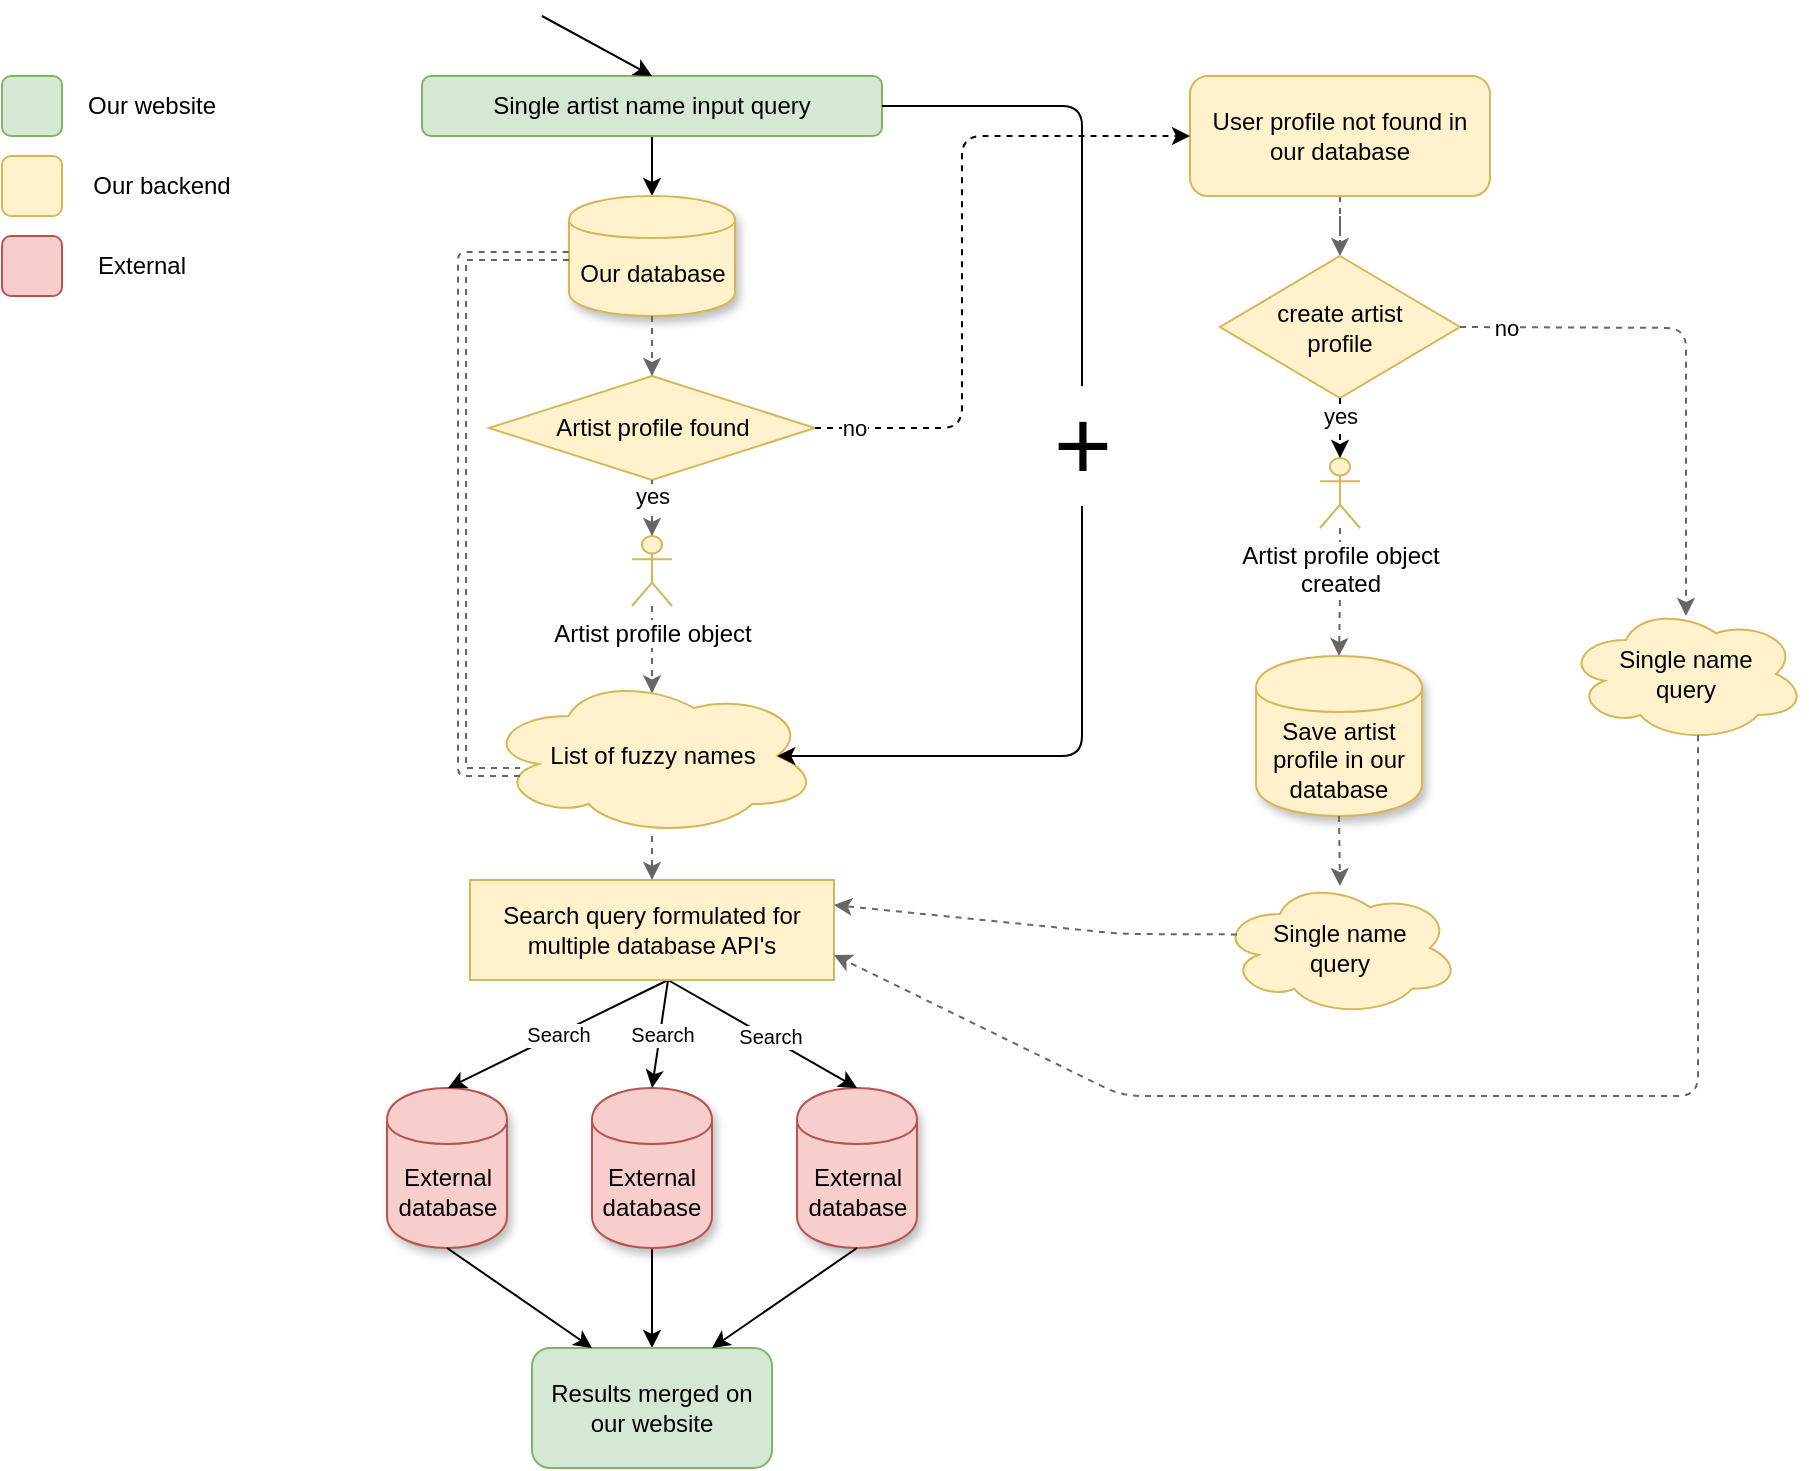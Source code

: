 <mxfile version="10.7.5" type="github"><diagram id="wZGjfyK-HU4nHxBVEcKX" name="Page-1"><mxGraphModel dx="918" dy="564" grid="1" gridSize="10" guides="1" tooltips="1" connect="1" arrows="1" fold="1" page="1" pageScale="1" pageWidth="827" pageHeight="1169" math="0" shadow="0"><root><mxCell id="0"/><mxCell id="1" parent="0"/><mxCell id="qMHeaKAipEH-L_1I2ADk-6" value="" style="edgeStyle=orthogonalEdgeStyle;rounded=0;orthogonalLoop=1;jettySize=auto;html=1;" parent="1" source="qMHeaKAipEH-L_1I2ADk-1" target="qMHeaKAipEH-L_1I2ADk-2" edge="1"><mxGeometry relative="1" as="geometry"/></mxCell><mxCell id="qMHeaKAipEH-L_1I2ADk-1" value="Single artist name input query" style="rounded=1;whiteSpace=wrap;html=1;glass=0;shadow=0;fillColor=#d5e8d4;strokeColor=#82b366;" parent="1" vertex="1"><mxGeometry x="214" y="124" width="230" height="30" as="geometry"/></mxCell><mxCell id="qMHeaKAipEH-L_1I2ADk-2" value="Our database" style="shape=cylinder;whiteSpace=wrap;html=1;boundedLbl=1;backgroundOutline=1;shadow=1;fillColor=#fff2cc;strokeColor=#d6b656;" parent="1" vertex="1"><mxGeometry x="287.5" y="184" width="83" height="60" as="geometry"/></mxCell><mxCell id="qMHeaKAipEH-L_1I2ADk-12" value="" style="edgeStyle=orthogonalEdgeStyle;rounded=0;orthogonalLoop=1;jettySize=auto;html=1;entryX=0.5;entryY=0.108;entryDx=0;entryDy=0;entryPerimeter=0;dashed=1;fillColor=#f5f5f5;strokeColor=#666666;" parent="1" source="qMHeaKAipEH-L_1I2ADk-3" target="qMHeaKAipEH-L_1I2ADk-8" edge="1"><mxGeometry relative="1" as="geometry"/></mxCell><mxCell id="qMHeaKAipEH-L_1I2ADk-3" value="Artist profile object" style="shape=umlActor;verticalLabelPosition=bottom;labelBackgroundColor=#ffffff;verticalAlign=top;html=1;outlineConnect=0;shadow=0;fillColor=#fff2cc;strokeColor=#d6b656;" parent="1" vertex="1"><mxGeometry x="319" y="354" width="20" height="35" as="geometry"/></mxCell><mxCell id="qMHeaKAipEH-L_1I2ADk-8" value="List of fuzzy names" style="ellipse;shape=cloud;whiteSpace=wrap;html=1;fillColor=#fff2cc;strokeColor=#d6b656;" parent="1" vertex="1"><mxGeometry x="245.5" y="424" width="167" height="80" as="geometry"/></mxCell><mxCell id="qMHeaKAipEH-L_1I2ADk-13" value="External database" style="shape=cylinder;whiteSpace=wrap;html=1;boundedLbl=1;backgroundOutline=1;shadow=1;fillColor=#f8cecc;strokeColor=#b85450;" parent="1" vertex="1"><mxGeometry x="196.5" y="630" width="60" height="80" as="geometry"/></mxCell><mxCell id="qMHeaKAipEH-L_1I2ADk-23" value="" style="edgeStyle=orthogonalEdgeStyle;rounded=0;orthogonalLoop=1;jettySize=auto;html=1;" parent="1" source="qMHeaKAipEH-L_1I2ADk-14" target="qMHeaKAipEH-L_1I2ADk-22" edge="1"><mxGeometry relative="1" as="geometry"/></mxCell><mxCell id="qMHeaKAipEH-L_1I2ADk-14" value="&lt;span&gt;External database&lt;/span&gt;" style="shape=cylinder;whiteSpace=wrap;html=1;boundedLbl=1;backgroundOutline=1;shadow=1;fillColor=#f8cecc;strokeColor=#b85450;" parent="1" vertex="1"><mxGeometry x="299" y="630" width="60" height="80" as="geometry"/></mxCell><mxCell id="qMHeaKAipEH-L_1I2ADk-15" value="&lt;span&gt;External database&lt;/span&gt;" style="shape=cylinder;whiteSpace=wrap;html=1;boundedLbl=1;backgroundOutline=1;shadow=1;fillColor=#f8cecc;strokeColor=#b85450;" parent="1" vertex="1"><mxGeometry x="401.5" y="630" width="60" height="80" as="geometry"/></mxCell><mxCell id="qMHeaKAipEH-L_1I2ADk-16" value="Search" style="endArrow=classic;html=1;entryX=0.5;entryY=0;entryDx=0;entryDy=0;fontSize=10;" parent="1" edge="1"><mxGeometry width="50" height="50" relative="1" as="geometry"><mxPoint x="337" y="576" as="sourcePoint"/><mxPoint x="227" y="630" as="targetPoint"/></mxGeometry></mxCell><mxCell id="qMHeaKAipEH-L_1I2ADk-17" value="" style="endArrow=classic;html=1;exitX=0.55;exitY=0.95;exitDx=0;exitDy=0;exitPerimeter=0;entryX=0.5;entryY=0;entryDx=0;entryDy=0;" parent="1" target="qMHeaKAipEH-L_1I2ADk-14" edge="1"><mxGeometry width="50" height="50" relative="1" as="geometry"><mxPoint x="337" y="576" as="sourcePoint"/><mxPoint x="344" y="660" as="targetPoint"/></mxGeometry></mxCell><mxCell id="qMHeaKAipEH-L_1I2ADk-28" value="&lt;span style=&quot;font-size: 10px;&quot;&gt;Search&lt;/span&gt;" style="text;html=1;resizable=0;points=[];align=center;verticalAlign=middle;labelBackgroundColor=#ffffff;fontSize=10;" parent="qMHeaKAipEH-L_1I2ADk-17" vertex="1" connectable="0"><mxGeometry x="-0.119" y="2" relative="1" as="geometry"><mxPoint x="-1.5" y="3" as="offset"/></mxGeometry></mxCell><mxCell id="qMHeaKAipEH-L_1I2ADk-18" value="" style="endArrow=classic;html=1;exitX=0.55;exitY=0.95;exitDx=0;exitDy=0;exitPerimeter=0;entryX=0.5;entryY=0;entryDx=0;entryDy=0;" parent="1" target="qMHeaKAipEH-L_1I2ADk-15" edge="1"><mxGeometry width="50" height="50" relative="1" as="geometry"><mxPoint x="337" y="576" as="sourcePoint"/><mxPoint x="544" y="570" as="targetPoint"/></mxGeometry></mxCell><mxCell id="qMHeaKAipEH-L_1I2ADk-29" value="&lt;span style=&quot;font-size: 10px;&quot;&gt;Search&lt;/span&gt;" style="text;html=1;resizable=0;points=[];align=center;verticalAlign=middle;labelBackgroundColor=#ffffff;fontSize=10;" parent="qMHeaKAipEH-L_1I2ADk-18" vertex="1" connectable="0"><mxGeometry x="0.065" y="1" relative="1" as="geometry"><mxPoint as="offset"/></mxGeometry></mxCell><mxCell id="qMHeaKAipEH-L_1I2ADk-21" value="&lt;font style=&quot;font-size: 50px&quot;&gt;+&lt;/font&gt;" style="endArrow=classic;html=1;exitX=1;exitY=0.5;exitDx=0;exitDy=0;entryX=0.875;entryY=0.5;entryDx=0;entryDy=0;entryPerimeter=0;" parent="1" source="qMHeaKAipEH-L_1I2ADk-1" target="qMHeaKAipEH-L_1I2ADk-8" edge="1"><mxGeometry x="-0.07" width="50" height="50" relative="1" as="geometry"><mxPoint x="461.5" y="154" as="sourcePoint"/><mxPoint x="511.5" y="104" as="targetPoint"/><Array as="points"><mxPoint x="544" y="139"/><mxPoint x="544" y="464"/></Array><mxPoint as="offset"/></mxGeometry></mxCell><mxCell id="qMHeaKAipEH-L_1I2ADk-22" value="Results merged on our website" style="rounded=1;whiteSpace=wrap;html=1;fillColor=#d5e8d4;strokeColor=#82b366;" parent="1" vertex="1"><mxGeometry x="269" y="760" width="120" height="60" as="geometry"/></mxCell><mxCell id="qMHeaKAipEH-L_1I2ADk-24" value="" style="endArrow=classic;html=1;exitX=0.5;exitY=1;exitDx=0;exitDy=0;entryX=0.25;entryY=0;entryDx=0;entryDy=0;" parent="1" source="qMHeaKAipEH-L_1I2ADk-13" target="qMHeaKAipEH-L_1I2ADk-22" edge="1"><mxGeometry width="50" height="50" relative="1" as="geometry"><mxPoint x="194" y="860" as="sourcePoint"/><mxPoint x="244" y="810" as="targetPoint"/></mxGeometry></mxCell><mxCell id="qMHeaKAipEH-L_1I2ADk-25" value="" style="endArrow=classic;html=1;exitX=0.5;exitY=1;exitDx=0;exitDy=0;entryX=0.75;entryY=0;entryDx=0;entryDy=0;" parent="1" source="qMHeaKAipEH-L_1I2ADk-15" target="qMHeaKAipEH-L_1I2ADk-22" edge="1"><mxGeometry width="50" height="50" relative="1" as="geometry"><mxPoint x="474" y="960" as="sourcePoint"/><mxPoint x="524" y="910" as="targetPoint"/></mxGeometry></mxCell><mxCell id="qMHeaKAipEH-L_1I2ADk-27" value="" style="endArrow=classic;html=1;exitX=0;exitY=0.5;exitDx=0;exitDy=0;entryX=0.105;entryY=0.6;entryDx=0;entryDy=0;entryPerimeter=0;fillColor=#f5f5f5;strokeColor=#666666;dashed=1;shape=link;" parent="1" source="qMHeaKAipEH-L_1I2ADk-2" target="qMHeaKAipEH-L_1I2ADk-8" edge="1"><mxGeometry width="50" height="50" relative="1" as="geometry"><mxPoint x="54" y="404" as="sourcePoint"/><mxPoint x="104" y="354" as="targetPoint"/><Array as="points"><mxPoint x="234" y="214"/><mxPoint x="234" y="472"/></Array></mxGeometry></mxCell><mxCell id="A7aKhMbKm-IzUqQJ--aa-2" value="Artist profile found" style="rhombus;whiteSpace=wrap;html=1;fillColor=#fff2cc;strokeColor=#d6b656;" vertex="1" parent="1"><mxGeometry x="247.5" y="274" width="163" height="52" as="geometry"/></mxCell><mxCell id="A7aKhMbKm-IzUqQJ--aa-5" value="" style="endArrow=classic;html=1;exitX=0.5;exitY=1;exitDx=0;exitDy=0;entryX=0.5;entryY=0;entryDx=0;entryDy=0;fillColor=#f5f5f5;strokeColor=#666666;dashed=1;" edge="1" parent="1" source="qMHeaKAipEH-L_1I2ADk-2" target="A7aKhMbKm-IzUqQJ--aa-2"><mxGeometry width="50" height="50" relative="1" as="geometry"><mxPoint x="464" y="334" as="sourcePoint"/><mxPoint x="514" y="284" as="targetPoint"/></mxGeometry></mxCell><mxCell id="A7aKhMbKm-IzUqQJ--aa-6" value="yes" style="endArrow=classic;html=1;exitX=0.5;exitY=1;exitDx=0;exitDy=0;entryX=0.5;entryY=0;entryDx=0;entryDy=0;entryPerimeter=0;dashed=1;fillColor=#f5f5f5;strokeColor=#666666;" edge="1" parent="1" source="A7aKhMbKm-IzUqQJ--aa-2" target="qMHeaKAipEH-L_1I2ADk-3"><mxGeometry x="-0.429" width="50" height="50" relative="1" as="geometry"><mxPoint x="424" y="334" as="sourcePoint"/><mxPoint x="474" y="284" as="targetPoint"/><mxPoint as="offset"/></mxGeometry></mxCell><mxCell id="A7aKhMbKm-IzUqQJ--aa-12" value="" style="edgeStyle=orthogonalEdgeStyle;rounded=0;orthogonalLoop=1;jettySize=auto;html=1;dashed=1;fillColor=#f5f5f5;strokeColor=#666666;" edge="1" parent="1" source="A7aKhMbKm-IzUqQJ--aa-8" target="A7aKhMbKm-IzUqQJ--aa-11"><mxGeometry relative="1" as="geometry"/></mxCell><mxCell id="A7aKhMbKm-IzUqQJ--aa-8" value="User profile not found in our database" style="rounded=1;whiteSpace=wrap;html=1;fillColor=#fff2cc;strokeColor=#d6b656;" vertex="1" parent="1"><mxGeometry x="598" y="124" width="150" height="60" as="geometry"/></mxCell><mxCell id="A7aKhMbKm-IzUqQJ--aa-10" value="no" style="endArrow=classic;html=1;dashed=1;exitX=1;exitY=0.5;exitDx=0;exitDy=0;entryX=0;entryY=0.5;entryDx=0;entryDy=0;" edge="1" parent="1" source="A7aKhMbKm-IzUqQJ--aa-2" target="A7aKhMbKm-IzUqQJ--aa-8"><mxGeometry x="-0.822" y="-10" width="50" height="50" relative="1" as="geometry"><mxPoint x="664" y="334" as="sourcePoint"/><mxPoint x="714" y="284" as="targetPoint"/><Array as="points"><mxPoint x="444" y="300"/><mxPoint x="484" y="300"/><mxPoint x="484" y="154"/></Array><mxPoint x="-10" y="-10" as="offset"/></mxGeometry></mxCell><mxCell id="A7aKhMbKm-IzUqQJ--aa-11" value="create artist profile&lt;br&gt;" style="rhombus;whiteSpace=wrap;html=1;perimeterSpacing=0;spacingLeft=25;spacingRight=25;fillColor=#fff2cc;strokeColor=#d6b656;" vertex="1" parent="1"><mxGeometry x="613" y="214" width="120" height="71" as="geometry"/></mxCell><mxCell id="A7aKhMbKm-IzUqQJ--aa-13" value="no" style="endArrow=classic;html=1;dashed=1;exitX=1;exitY=0.5;exitDx=0;exitDy=0;entryX=0.5;entryY=0;entryDx=0;entryDy=0;fillColor=#f5f5f5;strokeColor=#666666;" edge="1" parent="1" source="A7aKhMbKm-IzUqQJ--aa-11"><mxGeometry x="-0.821" width="50" height="50" relative="1" as="geometry"><mxPoint x="776" y="284" as="sourcePoint"/><mxPoint x="846" y="394" as="targetPoint"/><Array as="points"><mxPoint x="846" y="250"/></Array><mxPoint as="offset"/></mxGeometry></mxCell><mxCell id="A7aKhMbKm-IzUqQJ--aa-49" value="" style="edgeStyle=orthogonalEdgeStyle;rounded=0;orthogonalLoop=1;jettySize=auto;html=1;dashed=1;fillColor=#f5f5f5;strokeColor=#666666;" edge="1" parent="1" source="A7aKhMbKm-IzUqQJ--aa-40" target="A7aKhMbKm-IzUqQJ--aa-46"><mxGeometry relative="1" as="geometry"/></mxCell><mxCell id="A7aKhMbKm-IzUqQJ--aa-40" value="Artist profile object&lt;br&gt;created" style="shape=umlActor;verticalLabelPosition=bottom;labelBackgroundColor=#ffffff;verticalAlign=top;html=1;outlineConnect=0;shadow=0;fillColor=#fff2cc;strokeColor=#d6b656;" vertex="1" parent="1"><mxGeometry x="663" y="315" width="20" height="35" as="geometry"/></mxCell><mxCell id="A7aKhMbKm-IzUqQJ--aa-46" value="Save artist profile in our database" style="shape=cylinder;whiteSpace=wrap;html=1;boundedLbl=1;backgroundOutline=1;shadow=1;fillColor=#fff2cc;strokeColor=#d6b656;" vertex="1" parent="1"><mxGeometry x="631" y="414" width="83" height="80" as="geometry"/></mxCell><mxCell id="A7aKhMbKm-IzUqQJ--aa-48" value="yes" style="endArrow=classic;html=1;dashed=1;exitX=0.5;exitY=1;exitDx=0;exitDy=0;entryX=0.5;entryY=0;entryDx=0;entryDy=0;entryPerimeter=0;" edge="1" parent="1" source="A7aKhMbKm-IzUqQJ--aa-11" target="A7aKhMbKm-IzUqQJ--aa-40"><mxGeometry x="-0.4" width="50" height="50" relative="1" as="geometry"><mxPoint x="746" y="314" as="sourcePoint"/><mxPoint x="796" y="264" as="targetPoint"/><mxPoint as="offset"/></mxGeometry></mxCell><mxCell id="A7aKhMbKm-IzUqQJ--aa-53" value="" style="endArrow=classic;html=1;entryX=0.5;entryY=0;entryDx=0;entryDy=0;" edge="1" parent="1" target="qMHeaKAipEH-L_1I2ADk-1"><mxGeometry width="50" height="50" relative="1" as="geometry"><mxPoint x="274" y="94" as="sourcePoint"/><mxPoint x="294" y="54" as="targetPoint"/></mxGeometry></mxCell><mxCell id="A7aKhMbKm-IzUqQJ--aa-59" value="" style="endArrow=classic;html=1;exitX=0.5;exitY=1;exitDx=0;exitDy=0;entryX=0.5;entryY=0;entryDx=0;entryDy=0;dashed=1;fillColor=#f5f5f5;strokeColor=#666666;" edge="1" parent="1" source="A7aKhMbKm-IzUqQJ--aa-46"><mxGeometry width="50" height="50" relative="1" as="geometry"><mxPoint x="646" y="654" as="sourcePoint"/><mxPoint x="673" y="529" as="targetPoint"/></mxGeometry></mxCell><mxCell id="A7aKhMbKm-IzUqQJ--aa-61" value="Search query formulated for multiple database API's" style="rounded=0;whiteSpace=wrap;html=1;fillColor=#fff2cc;strokeColor=#d6b656;" vertex="1" parent="1"><mxGeometry x="238" y="526" width="182" height="50" as="geometry"/></mxCell><mxCell id="A7aKhMbKm-IzUqQJ--aa-66" value="" style="endArrow=classic;html=1;dashed=1;entryX=0.5;entryY=0;entryDx=0;entryDy=0;fillColor=#f5f5f5;strokeColor=#666666;" edge="1" parent="1" source="qMHeaKAipEH-L_1I2ADk-8" target="A7aKhMbKm-IzUqQJ--aa-61"><mxGeometry width="50" height="50" relative="1" as="geometry"><mxPoint x="134" y="604" as="sourcePoint"/><mxPoint x="184" y="554" as="targetPoint"/></mxGeometry></mxCell><mxCell id="A7aKhMbKm-IzUqQJ--aa-67" value="Single name&lt;br&gt;query&lt;br&gt;" style="ellipse;shape=cloud;whiteSpace=wrap;html=1;fillColor=#fff2cc;strokeColor=#d6b656;" vertex="1" parent="1"><mxGeometry x="613" y="526" width="120" height="68" as="geometry"/></mxCell><mxCell id="A7aKhMbKm-IzUqQJ--aa-68" value="Single name&lt;br&gt;query&lt;br&gt;" style="ellipse;shape=cloud;whiteSpace=wrap;html=1;fillColor=#fff2cc;strokeColor=#d6b656;" vertex="1" parent="1"><mxGeometry x="786" y="389" width="120" height="68" as="geometry"/></mxCell><mxCell id="A7aKhMbKm-IzUqQJ--aa-69" value="" style="endArrow=classic;html=1;dashed=1;exitX=0.07;exitY=0.4;exitDx=0;exitDy=0;exitPerimeter=0;entryX=1;entryY=0.25;entryDx=0;entryDy=0;fillColor=#f5f5f5;strokeColor=#666666;" edge="1" parent="1" source="A7aKhMbKm-IzUqQJ--aa-67" target="A7aKhMbKm-IzUqQJ--aa-61"><mxGeometry width="50" height="50" relative="1" as="geometry"><mxPoint x="584" y="644" as="sourcePoint"/><mxPoint x="634" y="594" as="targetPoint"/><Array as="points"><mxPoint x="564" y="553"/></Array></mxGeometry></mxCell><mxCell id="A7aKhMbKm-IzUqQJ--aa-70" value="" style="endArrow=classic;html=1;dashed=1;exitX=0.55;exitY=0.95;exitDx=0;exitDy=0;exitPerimeter=0;entryX=1;entryY=0.75;entryDx=0;entryDy=0;fillColor=#f5f5f5;strokeColor=#666666;" edge="1" parent="1" source="A7aKhMbKm-IzUqQJ--aa-68" target="A7aKhMbKm-IzUqQJ--aa-61"><mxGeometry width="50" height="50" relative="1" as="geometry"><mxPoint x="694" y="664" as="sourcePoint"/><mxPoint x="744" y="614" as="targetPoint"/><Array as="points"><mxPoint x="852" y="634"/><mxPoint x="564" y="634"/></Array></mxGeometry></mxCell><mxCell id="A7aKhMbKm-IzUqQJ--aa-71" value="" style="rounded=1;whiteSpace=wrap;html=1;fillColor=#d5e8d4;strokeColor=#82b366;" vertex="1" parent="1"><mxGeometry x="4" y="124" width="30" height="30" as="geometry"/></mxCell><mxCell id="A7aKhMbKm-IzUqQJ--aa-72" value="" style="rounded=1;whiteSpace=wrap;html=1;fillColor=#fff2cc;strokeColor=#d6b656;" vertex="1" parent="1"><mxGeometry x="4" y="164" width="30" height="30" as="geometry"/></mxCell><mxCell id="A7aKhMbKm-IzUqQJ--aa-73" value="" style="rounded=1;whiteSpace=wrap;html=1;fillColor=#f8cecc;strokeColor=#b85450;" vertex="1" parent="1"><mxGeometry x="4" y="204" width="30" height="30" as="geometry"/></mxCell><mxCell id="A7aKhMbKm-IzUqQJ--aa-74" value="Our website" style="text;html=1;strokeColor=none;fillColor=none;align=center;verticalAlign=middle;whiteSpace=wrap;rounded=0;" vertex="1" parent="1"><mxGeometry x="44" y="129" width="70" height="20" as="geometry"/></mxCell><mxCell id="A7aKhMbKm-IzUqQJ--aa-75" value="Our backend" style="text;html=1;strokeColor=none;fillColor=none;align=center;verticalAlign=middle;whiteSpace=wrap;rounded=0;" vertex="1" parent="1"><mxGeometry x="44" y="169" width="80" height="20" as="geometry"/></mxCell><mxCell id="A7aKhMbKm-IzUqQJ--aa-76" value="External" style="text;html=1;strokeColor=none;fillColor=none;align=center;verticalAlign=middle;whiteSpace=wrap;rounded=0;" vertex="1" parent="1"><mxGeometry x="44" y="209" width="60" height="20" as="geometry"/></mxCell></root></mxGraphModel></diagram></mxfile>